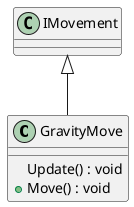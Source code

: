 @startuml
class GravityMove {
    Update() : void
    + Move() : void
}
IMovement <|-- GravityMove
@enduml
